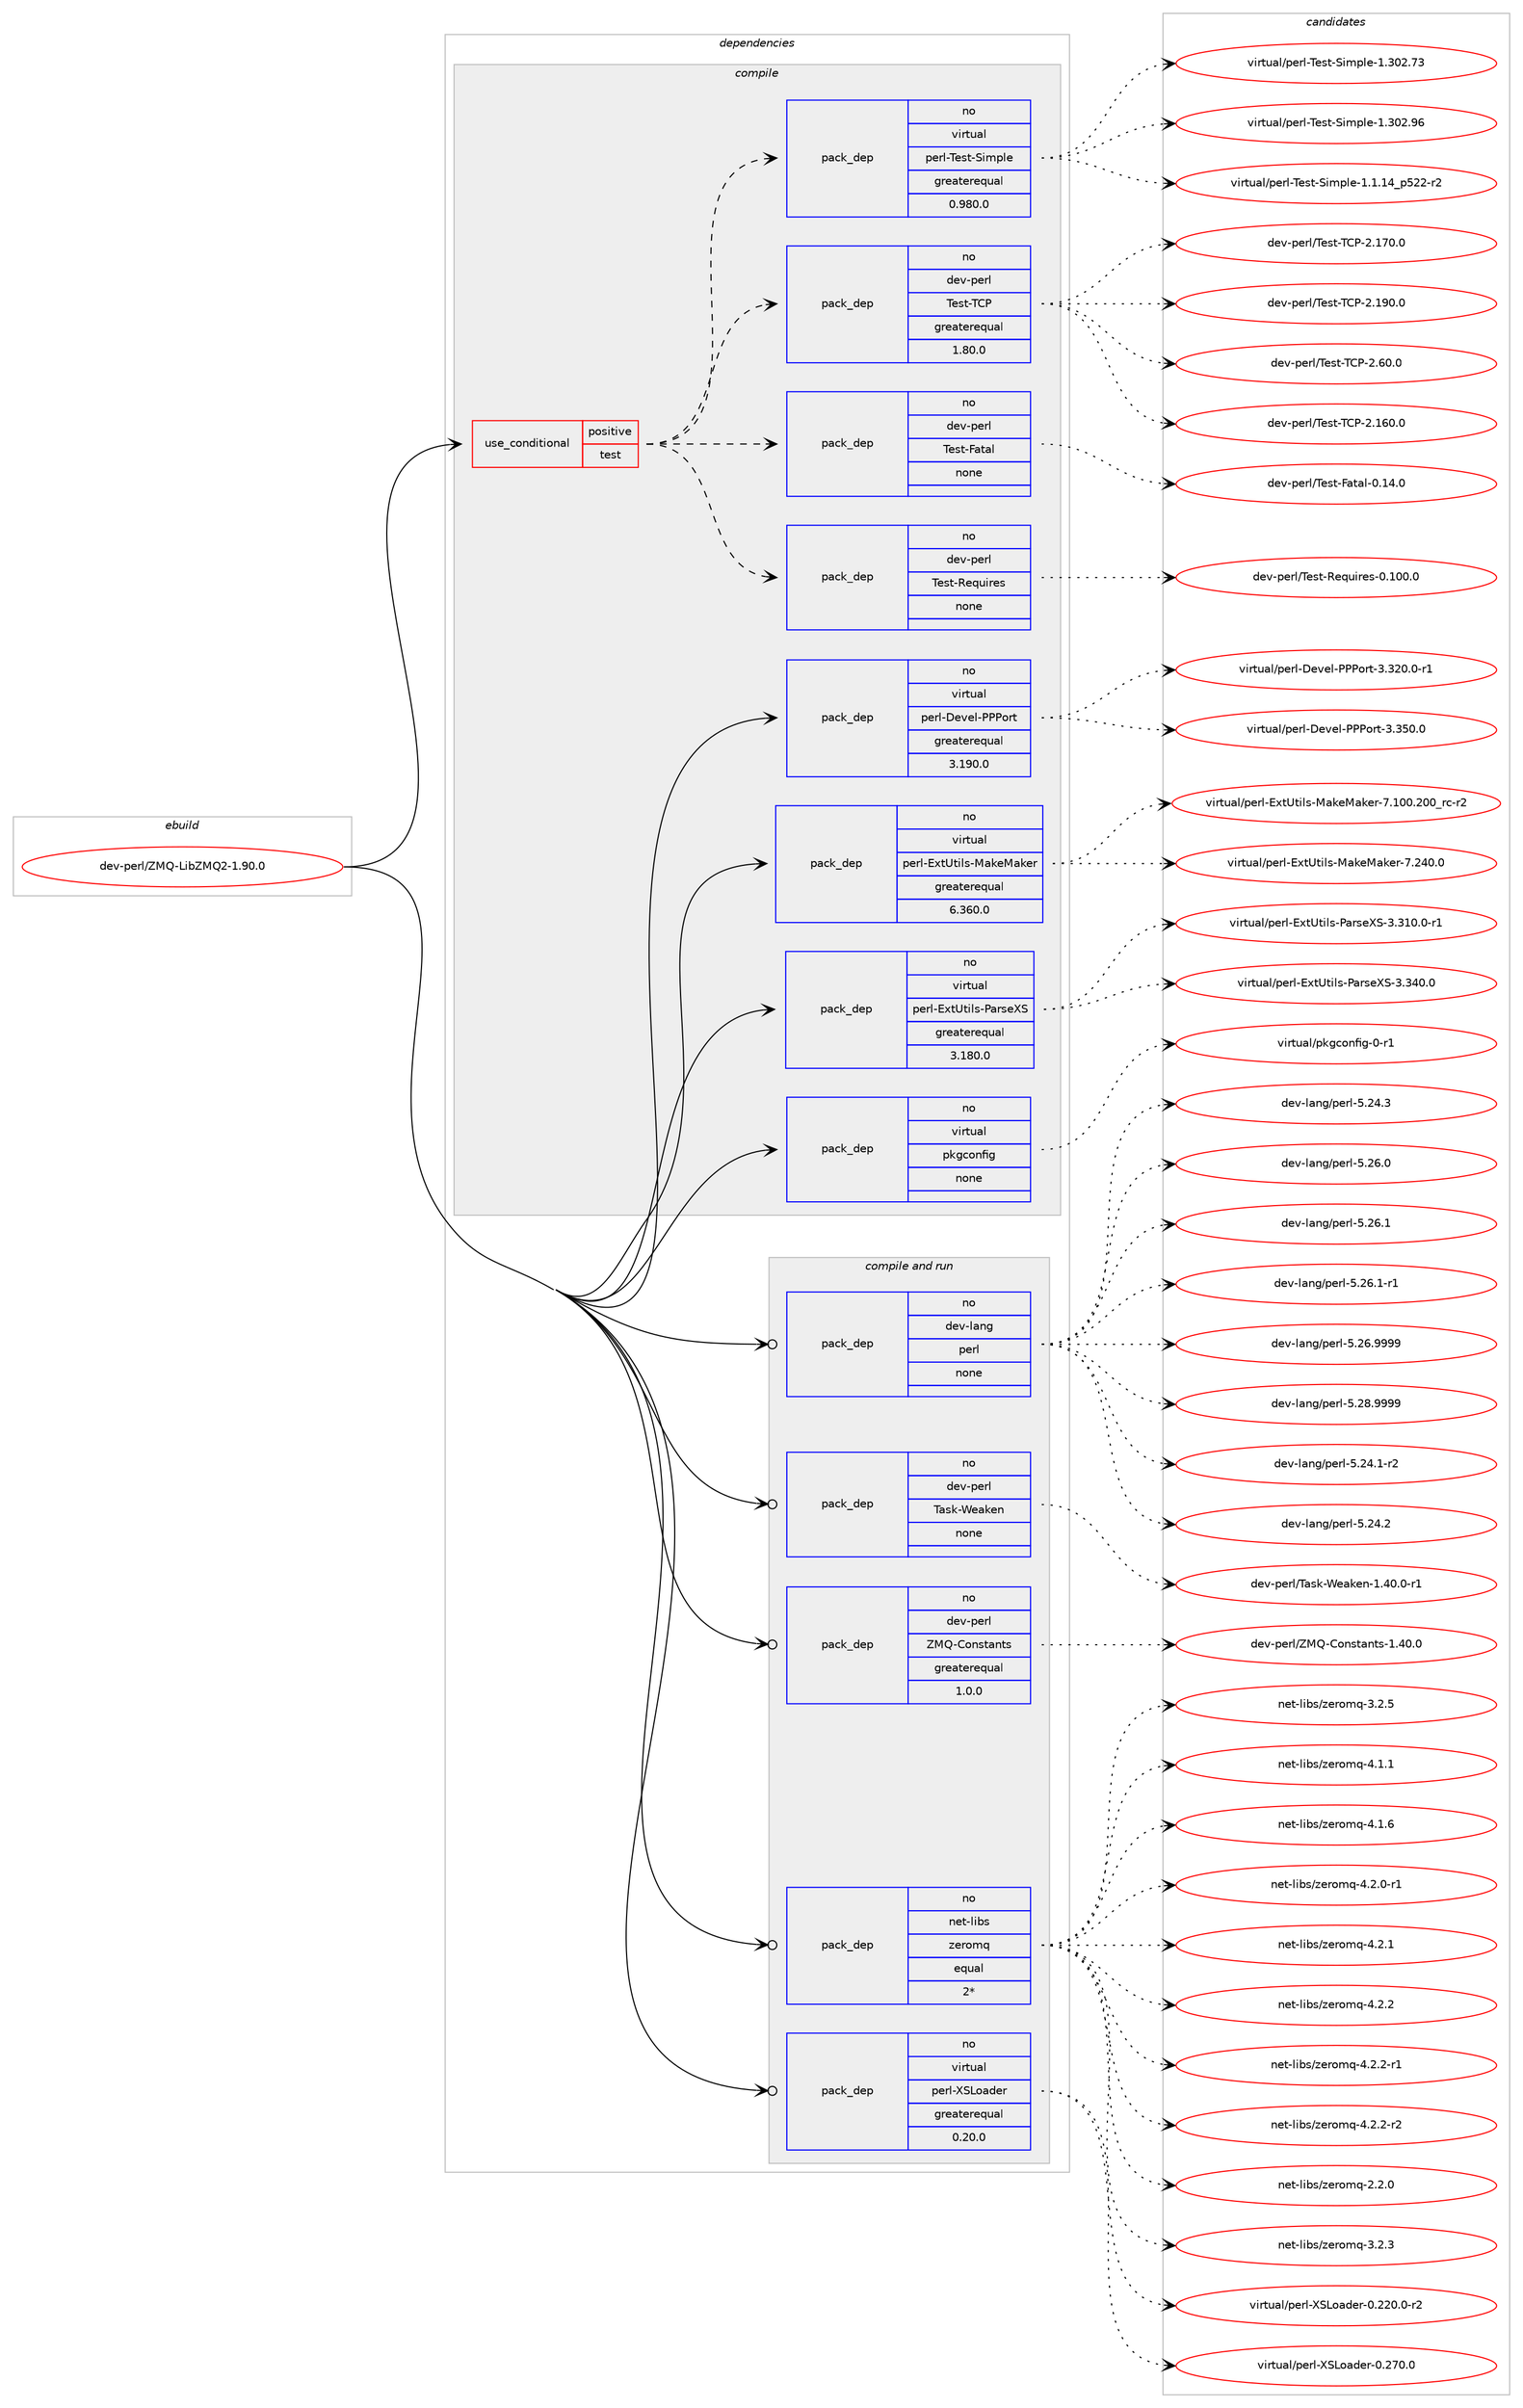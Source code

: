 digraph prolog {

# *************
# Graph options
# *************

newrank=true;
concentrate=true;
compound=true;
graph [rankdir=LR,fontname=Helvetica,fontsize=10,ranksep=1.5];#, ranksep=2.5, nodesep=0.2];
edge  [arrowhead=vee];
node  [fontname=Helvetica,fontsize=10];

# **********
# The ebuild
# **********

subgraph cluster_leftcol {
color=gray;
rank=same;
label=<<i>ebuild</i>>;
id [label="dev-perl/ZMQ-LibZMQ2-1.90.0", color=red, width=4, href="../dev-perl/ZMQ-LibZMQ2-1.90.0.svg"];
}

# ****************
# The dependencies
# ****************

subgraph cluster_midcol {
color=gray;
label=<<i>dependencies</i>>;
subgraph cluster_compile {
fillcolor="#eeeeee";
style=filled;
label=<<i>compile</i>>;
subgraph cond28286 {
dependency141137 [label=<<TABLE BORDER="0" CELLBORDER="1" CELLSPACING="0" CELLPADDING="4"><TR><TD ROWSPAN="3" CELLPADDING="10">use_conditional</TD></TR><TR><TD>positive</TD></TR><TR><TD>test</TD></TR></TABLE>>, shape=none, color=red];
subgraph pack109155 {
dependency141138 [label=<<TABLE BORDER="0" CELLBORDER="1" CELLSPACING="0" CELLPADDING="4" WIDTH="220"><TR><TD ROWSPAN="6" CELLPADDING="30">pack_dep</TD></TR><TR><TD WIDTH="110">no</TD></TR><TR><TD>dev-perl</TD></TR><TR><TD>Test-Requires</TD></TR><TR><TD>none</TD></TR><TR><TD></TD></TR></TABLE>>, shape=none, color=blue];
}
dependency141137:e -> dependency141138:w [weight=20,style="dashed",arrowhead="vee"];
subgraph pack109156 {
dependency141139 [label=<<TABLE BORDER="0" CELLBORDER="1" CELLSPACING="0" CELLPADDING="4" WIDTH="220"><TR><TD ROWSPAN="6" CELLPADDING="30">pack_dep</TD></TR><TR><TD WIDTH="110">no</TD></TR><TR><TD>dev-perl</TD></TR><TR><TD>Test-Fatal</TD></TR><TR><TD>none</TD></TR><TR><TD></TD></TR></TABLE>>, shape=none, color=blue];
}
dependency141137:e -> dependency141139:w [weight=20,style="dashed",arrowhead="vee"];
subgraph pack109157 {
dependency141140 [label=<<TABLE BORDER="0" CELLBORDER="1" CELLSPACING="0" CELLPADDING="4" WIDTH="220"><TR><TD ROWSPAN="6" CELLPADDING="30">pack_dep</TD></TR><TR><TD WIDTH="110">no</TD></TR><TR><TD>dev-perl</TD></TR><TR><TD>Test-TCP</TD></TR><TR><TD>greaterequal</TD></TR><TR><TD>1.80.0</TD></TR></TABLE>>, shape=none, color=blue];
}
dependency141137:e -> dependency141140:w [weight=20,style="dashed",arrowhead="vee"];
subgraph pack109158 {
dependency141141 [label=<<TABLE BORDER="0" CELLBORDER="1" CELLSPACING="0" CELLPADDING="4" WIDTH="220"><TR><TD ROWSPAN="6" CELLPADDING="30">pack_dep</TD></TR><TR><TD WIDTH="110">no</TD></TR><TR><TD>virtual</TD></TR><TR><TD>perl-Test-Simple</TD></TR><TR><TD>greaterequal</TD></TR><TR><TD>0.980.0</TD></TR></TABLE>>, shape=none, color=blue];
}
dependency141137:e -> dependency141141:w [weight=20,style="dashed",arrowhead="vee"];
}
id:e -> dependency141137:w [weight=20,style="solid",arrowhead="vee"];
subgraph pack109159 {
dependency141142 [label=<<TABLE BORDER="0" CELLBORDER="1" CELLSPACING="0" CELLPADDING="4" WIDTH="220"><TR><TD ROWSPAN="6" CELLPADDING="30">pack_dep</TD></TR><TR><TD WIDTH="110">no</TD></TR><TR><TD>virtual</TD></TR><TR><TD>perl-Devel-PPPort</TD></TR><TR><TD>greaterequal</TD></TR><TR><TD>3.190.0</TD></TR></TABLE>>, shape=none, color=blue];
}
id:e -> dependency141142:w [weight=20,style="solid",arrowhead="vee"];
subgraph pack109160 {
dependency141143 [label=<<TABLE BORDER="0" CELLBORDER="1" CELLSPACING="0" CELLPADDING="4" WIDTH="220"><TR><TD ROWSPAN="6" CELLPADDING="30">pack_dep</TD></TR><TR><TD WIDTH="110">no</TD></TR><TR><TD>virtual</TD></TR><TR><TD>perl-ExtUtils-MakeMaker</TD></TR><TR><TD>greaterequal</TD></TR><TR><TD>6.360.0</TD></TR></TABLE>>, shape=none, color=blue];
}
id:e -> dependency141143:w [weight=20,style="solid",arrowhead="vee"];
subgraph pack109161 {
dependency141144 [label=<<TABLE BORDER="0" CELLBORDER="1" CELLSPACING="0" CELLPADDING="4" WIDTH="220"><TR><TD ROWSPAN="6" CELLPADDING="30">pack_dep</TD></TR><TR><TD WIDTH="110">no</TD></TR><TR><TD>virtual</TD></TR><TR><TD>perl-ExtUtils-ParseXS</TD></TR><TR><TD>greaterequal</TD></TR><TR><TD>3.180.0</TD></TR></TABLE>>, shape=none, color=blue];
}
id:e -> dependency141144:w [weight=20,style="solid",arrowhead="vee"];
subgraph pack109162 {
dependency141145 [label=<<TABLE BORDER="0" CELLBORDER="1" CELLSPACING="0" CELLPADDING="4" WIDTH="220"><TR><TD ROWSPAN="6" CELLPADDING="30">pack_dep</TD></TR><TR><TD WIDTH="110">no</TD></TR><TR><TD>virtual</TD></TR><TR><TD>pkgconfig</TD></TR><TR><TD>none</TD></TR><TR><TD></TD></TR></TABLE>>, shape=none, color=blue];
}
id:e -> dependency141145:w [weight=20,style="solid",arrowhead="vee"];
}
subgraph cluster_compileandrun {
fillcolor="#eeeeee";
style=filled;
label=<<i>compile and run</i>>;
subgraph pack109163 {
dependency141146 [label=<<TABLE BORDER="0" CELLBORDER="1" CELLSPACING="0" CELLPADDING="4" WIDTH="220"><TR><TD ROWSPAN="6" CELLPADDING="30">pack_dep</TD></TR><TR><TD WIDTH="110">no</TD></TR><TR><TD>dev-lang</TD></TR><TR><TD>perl</TD></TR><TR><TD>none</TD></TR><TR><TD></TD></TR></TABLE>>, shape=none, color=blue];
}
id:e -> dependency141146:w [weight=20,style="solid",arrowhead="odotvee"];
subgraph pack109164 {
dependency141147 [label=<<TABLE BORDER="0" CELLBORDER="1" CELLSPACING="0" CELLPADDING="4" WIDTH="220"><TR><TD ROWSPAN="6" CELLPADDING="30">pack_dep</TD></TR><TR><TD WIDTH="110">no</TD></TR><TR><TD>dev-perl</TD></TR><TR><TD>Task-Weaken</TD></TR><TR><TD>none</TD></TR><TR><TD></TD></TR></TABLE>>, shape=none, color=blue];
}
id:e -> dependency141147:w [weight=20,style="solid",arrowhead="odotvee"];
subgraph pack109165 {
dependency141148 [label=<<TABLE BORDER="0" CELLBORDER="1" CELLSPACING="0" CELLPADDING="4" WIDTH="220"><TR><TD ROWSPAN="6" CELLPADDING="30">pack_dep</TD></TR><TR><TD WIDTH="110">no</TD></TR><TR><TD>dev-perl</TD></TR><TR><TD>ZMQ-Constants</TD></TR><TR><TD>greaterequal</TD></TR><TR><TD>1.0.0</TD></TR></TABLE>>, shape=none, color=blue];
}
id:e -> dependency141148:w [weight=20,style="solid",arrowhead="odotvee"];
subgraph pack109166 {
dependency141149 [label=<<TABLE BORDER="0" CELLBORDER="1" CELLSPACING="0" CELLPADDING="4" WIDTH="220"><TR><TD ROWSPAN="6" CELLPADDING="30">pack_dep</TD></TR><TR><TD WIDTH="110">no</TD></TR><TR><TD>net-libs</TD></TR><TR><TD>zeromq</TD></TR><TR><TD>equal</TD></TR><TR><TD>2*</TD></TR></TABLE>>, shape=none, color=blue];
}
id:e -> dependency141149:w [weight=20,style="solid",arrowhead="odotvee"];
subgraph pack109167 {
dependency141150 [label=<<TABLE BORDER="0" CELLBORDER="1" CELLSPACING="0" CELLPADDING="4" WIDTH="220"><TR><TD ROWSPAN="6" CELLPADDING="30">pack_dep</TD></TR><TR><TD WIDTH="110">no</TD></TR><TR><TD>virtual</TD></TR><TR><TD>perl-XSLoader</TD></TR><TR><TD>greaterequal</TD></TR><TR><TD>0.20.0</TD></TR></TABLE>>, shape=none, color=blue];
}
id:e -> dependency141150:w [weight=20,style="solid",arrowhead="odotvee"];
}
subgraph cluster_run {
fillcolor="#eeeeee";
style=filled;
label=<<i>run</i>>;
}
}

# **************
# The candidates
# **************

subgraph cluster_choices {
rank=same;
color=gray;
label=<<i>candidates</i>>;

subgraph choice109155 {
color=black;
nodesep=1;
choice10010111845112101114108478410111511645821011131171051141011154548464948484648 [label="dev-perl/Test-Requires-0.100.0", color=red, width=4,href="../dev-perl/Test-Requires-0.100.0.svg"];
dependency141138:e -> choice10010111845112101114108478410111511645821011131171051141011154548464948484648:w [style=dotted,weight="100"];
}
subgraph choice109156 {
color=black;
nodesep=1;
choice1001011184511210111410847841011151164570971169710845484649524648 [label="dev-perl/Test-Fatal-0.14.0", color=red, width=4,href="../dev-perl/Test-Fatal-0.14.0.svg"];
dependency141139:e -> choice1001011184511210111410847841011151164570971169710845484649524648:w [style=dotted,weight="100"];
}
subgraph choice109157 {
color=black;
nodesep=1;
choice100101118451121011141084784101115116458467804550464954484648 [label="dev-perl/Test-TCP-2.160.0", color=red, width=4,href="../dev-perl/Test-TCP-2.160.0.svg"];
choice100101118451121011141084784101115116458467804550464955484648 [label="dev-perl/Test-TCP-2.170.0", color=red, width=4,href="../dev-perl/Test-TCP-2.170.0.svg"];
choice100101118451121011141084784101115116458467804550464957484648 [label="dev-perl/Test-TCP-2.190.0", color=red, width=4,href="../dev-perl/Test-TCP-2.190.0.svg"];
choice1001011184511210111410847841011151164584678045504654484648 [label="dev-perl/Test-TCP-2.60.0", color=red, width=4,href="../dev-perl/Test-TCP-2.60.0.svg"];
dependency141140:e -> choice100101118451121011141084784101115116458467804550464954484648:w [style=dotted,weight="100"];
dependency141140:e -> choice100101118451121011141084784101115116458467804550464955484648:w [style=dotted,weight="100"];
dependency141140:e -> choice100101118451121011141084784101115116458467804550464957484648:w [style=dotted,weight="100"];
dependency141140:e -> choice1001011184511210111410847841011151164584678045504654484648:w [style=dotted,weight="100"];
}
subgraph choice109158 {
color=black;
nodesep=1;
choice11810511411611797108471121011141084584101115116458310510911210810145494649464952951125350504511450 [label="virtual/perl-Test-Simple-1.1.14_p522-r2", color=red, width=4,href="../virtual/perl-Test-Simple-1.1.14_p522-r2.svg"];
choice118105114116117971084711210111410845841011151164583105109112108101454946514850465551 [label="virtual/perl-Test-Simple-1.302.73", color=red, width=4,href="../virtual/perl-Test-Simple-1.302.73.svg"];
choice118105114116117971084711210111410845841011151164583105109112108101454946514850465754 [label="virtual/perl-Test-Simple-1.302.96", color=red, width=4,href="../virtual/perl-Test-Simple-1.302.96.svg"];
dependency141141:e -> choice11810511411611797108471121011141084584101115116458310510911210810145494649464952951125350504511450:w [style=dotted,weight="100"];
dependency141141:e -> choice118105114116117971084711210111410845841011151164583105109112108101454946514850465551:w [style=dotted,weight="100"];
dependency141141:e -> choice118105114116117971084711210111410845841011151164583105109112108101454946514850465754:w [style=dotted,weight="100"];
}
subgraph choice109159 {
color=black;
nodesep=1;
choice118105114116117971084711210111410845681011181011084580808011111411645514651504846484511449 [label="virtual/perl-Devel-PPPort-3.320.0-r1", color=red, width=4,href="../virtual/perl-Devel-PPPort-3.320.0-r1.svg"];
choice11810511411611797108471121011141084568101118101108458080801111141164551465153484648 [label="virtual/perl-Devel-PPPort-3.350.0", color=red, width=4,href="../virtual/perl-Devel-PPPort-3.350.0.svg"];
dependency141142:e -> choice118105114116117971084711210111410845681011181011084580808011111411645514651504846484511449:w [style=dotted,weight="100"];
dependency141142:e -> choice11810511411611797108471121011141084568101118101108458080801111141164551465153484648:w [style=dotted,weight="100"];
}
subgraph choice109160 {
color=black;
nodesep=1;
choice118105114116117971084711210111410845691201168511610510811545779710710177971071011144555464948484650484895114994511450 [label="virtual/perl-ExtUtils-MakeMaker-7.100.200_rc-r2", color=red, width=4,href="../virtual/perl-ExtUtils-MakeMaker-7.100.200_rc-r2.svg"];
choice118105114116117971084711210111410845691201168511610510811545779710710177971071011144555465052484648 [label="virtual/perl-ExtUtils-MakeMaker-7.240.0", color=red, width=4,href="../virtual/perl-ExtUtils-MakeMaker-7.240.0.svg"];
dependency141143:e -> choice118105114116117971084711210111410845691201168511610510811545779710710177971071011144555464948484650484895114994511450:w [style=dotted,weight="100"];
dependency141143:e -> choice118105114116117971084711210111410845691201168511610510811545779710710177971071011144555465052484648:w [style=dotted,weight="100"];
}
subgraph choice109161 {
color=black;
nodesep=1;
choice1181051141161179710847112101114108456912011685116105108115458097114115101888345514651494846484511449 [label="virtual/perl-ExtUtils-ParseXS-3.310.0-r1", color=red, width=4,href="../virtual/perl-ExtUtils-ParseXS-3.310.0-r1.svg"];
choice118105114116117971084711210111410845691201168511610510811545809711411510188834551465152484648 [label="virtual/perl-ExtUtils-ParseXS-3.340.0", color=red, width=4,href="../virtual/perl-ExtUtils-ParseXS-3.340.0.svg"];
dependency141144:e -> choice1181051141161179710847112101114108456912011685116105108115458097114115101888345514651494846484511449:w [style=dotted,weight="100"];
dependency141144:e -> choice118105114116117971084711210111410845691201168511610510811545809711411510188834551465152484648:w [style=dotted,weight="100"];
}
subgraph choice109162 {
color=black;
nodesep=1;
choice11810511411611797108471121071039911111010210510345484511449 [label="virtual/pkgconfig-0-r1", color=red, width=4,href="../virtual/pkgconfig-0-r1.svg"];
dependency141145:e -> choice11810511411611797108471121071039911111010210510345484511449:w [style=dotted,weight="100"];
}
subgraph choice109163 {
color=black;
nodesep=1;
choice100101118451089711010347112101114108455346505246494511450 [label="dev-lang/perl-5.24.1-r2", color=red, width=4,href="../dev-lang/perl-5.24.1-r2.svg"];
choice10010111845108971101034711210111410845534650524650 [label="dev-lang/perl-5.24.2", color=red, width=4,href="../dev-lang/perl-5.24.2.svg"];
choice10010111845108971101034711210111410845534650524651 [label="dev-lang/perl-5.24.3", color=red, width=4,href="../dev-lang/perl-5.24.3.svg"];
choice10010111845108971101034711210111410845534650544648 [label="dev-lang/perl-5.26.0", color=red, width=4,href="../dev-lang/perl-5.26.0.svg"];
choice10010111845108971101034711210111410845534650544649 [label="dev-lang/perl-5.26.1", color=red, width=4,href="../dev-lang/perl-5.26.1.svg"];
choice100101118451089711010347112101114108455346505446494511449 [label="dev-lang/perl-5.26.1-r1", color=red, width=4,href="../dev-lang/perl-5.26.1-r1.svg"];
choice10010111845108971101034711210111410845534650544657575757 [label="dev-lang/perl-5.26.9999", color=red, width=4,href="../dev-lang/perl-5.26.9999.svg"];
choice10010111845108971101034711210111410845534650564657575757 [label="dev-lang/perl-5.28.9999", color=red, width=4,href="../dev-lang/perl-5.28.9999.svg"];
dependency141146:e -> choice100101118451089711010347112101114108455346505246494511450:w [style=dotted,weight="100"];
dependency141146:e -> choice10010111845108971101034711210111410845534650524650:w [style=dotted,weight="100"];
dependency141146:e -> choice10010111845108971101034711210111410845534650524651:w [style=dotted,weight="100"];
dependency141146:e -> choice10010111845108971101034711210111410845534650544648:w [style=dotted,weight="100"];
dependency141146:e -> choice10010111845108971101034711210111410845534650544649:w [style=dotted,weight="100"];
dependency141146:e -> choice100101118451089711010347112101114108455346505446494511449:w [style=dotted,weight="100"];
dependency141146:e -> choice10010111845108971101034711210111410845534650544657575757:w [style=dotted,weight="100"];
dependency141146:e -> choice10010111845108971101034711210111410845534650564657575757:w [style=dotted,weight="100"];
}
subgraph choice109164 {
color=black;
nodesep=1;
choice10010111845112101114108478497115107458710197107101110454946524846484511449 [label="dev-perl/Task-Weaken-1.40.0-r1", color=red, width=4,href="../dev-perl/Task-Weaken-1.40.0-r1.svg"];
dependency141147:e -> choice10010111845112101114108478497115107458710197107101110454946524846484511449:w [style=dotted,weight="100"];
}
subgraph choice109165 {
color=black;
nodesep=1;
choice100101118451121011141084790778145671111101151169711011611545494652484648 [label="dev-perl/ZMQ-Constants-1.40.0", color=red, width=4,href="../dev-perl/ZMQ-Constants-1.40.0.svg"];
dependency141148:e -> choice100101118451121011141084790778145671111101151169711011611545494652484648:w [style=dotted,weight="100"];
}
subgraph choice109166 {
color=black;
nodesep=1;
choice110101116451081059811547122101114111109113455046504648 [label="net-libs/zeromq-2.2.0", color=red, width=4,href="../net-libs/zeromq-2.2.0.svg"];
choice110101116451081059811547122101114111109113455146504651 [label="net-libs/zeromq-3.2.3", color=red, width=4,href="../net-libs/zeromq-3.2.3.svg"];
choice110101116451081059811547122101114111109113455146504653 [label="net-libs/zeromq-3.2.5", color=red, width=4,href="../net-libs/zeromq-3.2.5.svg"];
choice110101116451081059811547122101114111109113455246494649 [label="net-libs/zeromq-4.1.1", color=red, width=4,href="../net-libs/zeromq-4.1.1.svg"];
choice110101116451081059811547122101114111109113455246494654 [label="net-libs/zeromq-4.1.6", color=red, width=4,href="../net-libs/zeromq-4.1.6.svg"];
choice1101011164510810598115471221011141111091134552465046484511449 [label="net-libs/zeromq-4.2.0-r1", color=red, width=4,href="../net-libs/zeromq-4.2.0-r1.svg"];
choice110101116451081059811547122101114111109113455246504649 [label="net-libs/zeromq-4.2.1", color=red, width=4,href="../net-libs/zeromq-4.2.1.svg"];
choice110101116451081059811547122101114111109113455246504650 [label="net-libs/zeromq-4.2.2", color=red, width=4,href="../net-libs/zeromq-4.2.2.svg"];
choice1101011164510810598115471221011141111091134552465046504511449 [label="net-libs/zeromq-4.2.2-r1", color=red, width=4,href="../net-libs/zeromq-4.2.2-r1.svg"];
choice1101011164510810598115471221011141111091134552465046504511450 [label="net-libs/zeromq-4.2.2-r2", color=red, width=4,href="../net-libs/zeromq-4.2.2-r2.svg"];
dependency141149:e -> choice110101116451081059811547122101114111109113455046504648:w [style=dotted,weight="100"];
dependency141149:e -> choice110101116451081059811547122101114111109113455146504651:w [style=dotted,weight="100"];
dependency141149:e -> choice110101116451081059811547122101114111109113455146504653:w [style=dotted,weight="100"];
dependency141149:e -> choice110101116451081059811547122101114111109113455246494649:w [style=dotted,weight="100"];
dependency141149:e -> choice110101116451081059811547122101114111109113455246494654:w [style=dotted,weight="100"];
dependency141149:e -> choice1101011164510810598115471221011141111091134552465046484511449:w [style=dotted,weight="100"];
dependency141149:e -> choice110101116451081059811547122101114111109113455246504649:w [style=dotted,weight="100"];
dependency141149:e -> choice110101116451081059811547122101114111109113455246504650:w [style=dotted,weight="100"];
dependency141149:e -> choice1101011164510810598115471221011141111091134552465046504511449:w [style=dotted,weight="100"];
dependency141149:e -> choice1101011164510810598115471221011141111091134552465046504511450:w [style=dotted,weight="100"];
}
subgraph choice109167 {
color=black;
nodesep=1;
choice1181051141161179710847112101114108458883761119710010111445484650504846484511450 [label="virtual/perl-XSLoader-0.220.0-r2", color=red, width=4,href="../virtual/perl-XSLoader-0.220.0-r2.svg"];
choice118105114116117971084711210111410845888376111971001011144548465055484648 [label="virtual/perl-XSLoader-0.270.0", color=red, width=4,href="../virtual/perl-XSLoader-0.270.0.svg"];
dependency141150:e -> choice1181051141161179710847112101114108458883761119710010111445484650504846484511450:w [style=dotted,weight="100"];
dependency141150:e -> choice118105114116117971084711210111410845888376111971001011144548465055484648:w [style=dotted,weight="100"];
}
}

}
